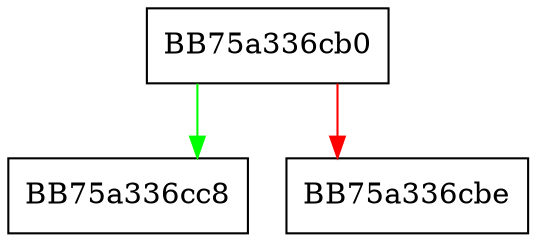 digraph msil_pop_from_tstack {
  node [shape="box"];
  graph [splines=ortho];
  BB75a336cb0 -> BB75a336cc8 [color="green"];
  BB75a336cb0 -> BB75a336cbe [color="red"];
}